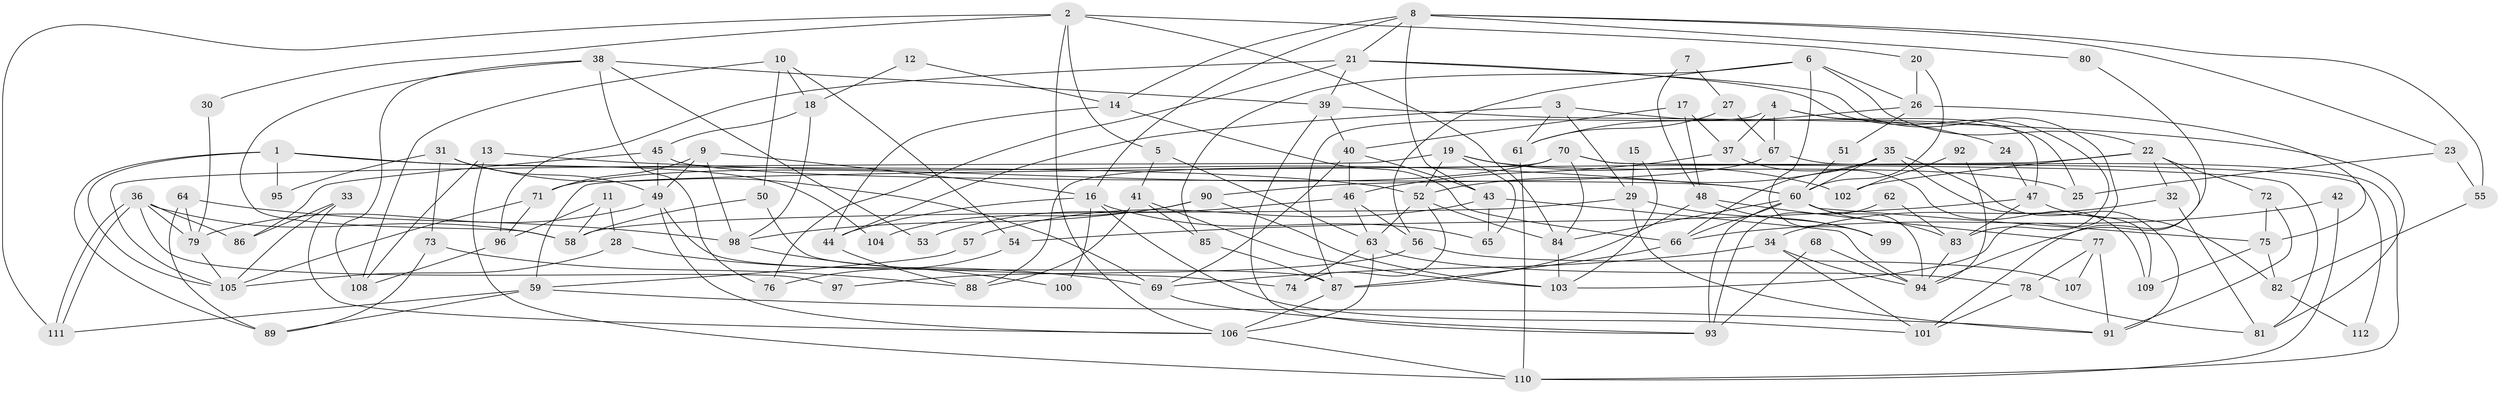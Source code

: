 // Generated by graph-tools (version 1.1) at 2025/50/03/09/25 03:50:04]
// undirected, 112 vertices, 224 edges
graph export_dot {
graph [start="1"]
  node [color=gray90,style=filled];
  1;
  2;
  3;
  4;
  5;
  6;
  7;
  8;
  9;
  10;
  11;
  12;
  13;
  14;
  15;
  16;
  17;
  18;
  19;
  20;
  21;
  22;
  23;
  24;
  25;
  26;
  27;
  28;
  29;
  30;
  31;
  32;
  33;
  34;
  35;
  36;
  37;
  38;
  39;
  40;
  41;
  42;
  43;
  44;
  45;
  46;
  47;
  48;
  49;
  50;
  51;
  52;
  53;
  54;
  55;
  56;
  57;
  58;
  59;
  60;
  61;
  62;
  63;
  64;
  65;
  66;
  67;
  68;
  69;
  70;
  71;
  72;
  73;
  74;
  75;
  76;
  77;
  78;
  79;
  80;
  81;
  82;
  83;
  84;
  85;
  86;
  87;
  88;
  89;
  90;
  91;
  92;
  93;
  94;
  95;
  96;
  97;
  98;
  99;
  100;
  101;
  102;
  103;
  104;
  105;
  106;
  107;
  108;
  109;
  110;
  111;
  112;
  1 -- 52;
  1 -- 105;
  1 -- 89;
  1 -- 95;
  1 -- 104;
  2 -- 106;
  2 -- 84;
  2 -- 5;
  2 -- 20;
  2 -- 30;
  2 -- 111;
  3 -- 29;
  3 -- 44;
  3 -- 24;
  3 -- 61;
  4 -- 87;
  4 -- 25;
  4 -- 37;
  4 -- 47;
  4 -- 67;
  5 -- 63;
  5 -- 41;
  6 -- 85;
  6 -- 22;
  6 -- 26;
  6 -- 56;
  6 -- 99;
  7 -- 27;
  7 -- 48;
  8 -- 16;
  8 -- 43;
  8 -- 14;
  8 -- 21;
  8 -- 23;
  8 -- 55;
  8 -- 80;
  9 -- 71;
  9 -- 49;
  9 -- 16;
  9 -- 98;
  10 -- 18;
  10 -- 108;
  10 -- 50;
  10 -- 54;
  11 -- 58;
  11 -- 28;
  11 -- 96;
  12 -- 18;
  12 -- 14;
  13 -- 108;
  13 -- 60;
  13 -- 110;
  14 -- 44;
  14 -- 66;
  15 -- 29;
  15 -- 103;
  16 -- 101;
  16 -- 44;
  16 -- 65;
  16 -- 100;
  17 -- 40;
  17 -- 37;
  17 -- 48;
  18 -- 45;
  18 -- 98;
  19 -- 65;
  19 -- 52;
  19 -- 25;
  19 -- 102;
  19 -- 105;
  20 -- 26;
  20 -- 60;
  21 -- 83;
  21 -- 39;
  21 -- 76;
  21 -- 96;
  21 -- 103;
  22 -- 72;
  22 -- 101;
  22 -- 32;
  22 -- 59;
  22 -- 102;
  23 -- 55;
  23 -- 25;
  24 -- 47;
  26 -- 61;
  26 -- 51;
  26 -- 75;
  27 -- 67;
  27 -- 61;
  28 -- 105;
  28 -- 69;
  29 -- 99;
  29 -- 91;
  29 -- 58;
  30 -- 79;
  31 -- 69;
  31 -- 49;
  31 -- 73;
  31 -- 95;
  32 -- 81;
  32 -- 34;
  33 -- 105;
  33 -- 86;
  33 -- 106;
  34 -- 94;
  34 -- 69;
  34 -- 101;
  35 -- 60;
  35 -- 52;
  35 -- 66;
  35 -- 91;
  35 -- 109;
  36 -- 58;
  36 -- 111;
  36 -- 111;
  36 -- 79;
  36 -- 86;
  36 -- 97;
  37 -- 109;
  37 -- 46;
  38 -- 39;
  38 -- 58;
  38 -- 53;
  38 -- 76;
  38 -- 108;
  39 -- 93;
  39 -- 40;
  39 -- 81;
  40 -- 46;
  40 -- 43;
  40 -- 69;
  41 -- 88;
  41 -- 85;
  41 -- 103;
  42 -- 66;
  42 -- 110;
  43 -- 94;
  43 -- 57;
  43 -- 65;
  44 -- 88;
  45 -- 49;
  45 -- 60;
  45 -- 86;
  46 -- 63;
  46 -- 53;
  46 -- 56;
  47 -- 54;
  47 -- 82;
  47 -- 83;
  48 -- 87;
  48 -- 77;
  48 -- 99;
  49 -- 87;
  49 -- 79;
  49 -- 106;
  50 -- 74;
  50 -- 58;
  51 -- 60;
  52 -- 84;
  52 -- 63;
  52 -- 74;
  54 -- 76;
  55 -- 82;
  56 -- 97;
  56 -- 107;
  57 -- 59;
  59 -- 111;
  59 -- 89;
  59 -- 91;
  60 -- 66;
  60 -- 75;
  60 -- 83;
  60 -- 84;
  60 -- 93;
  60 -- 94;
  61 -- 110;
  62 -- 83;
  62 -- 93;
  63 -- 106;
  63 -- 78;
  63 -- 74;
  64 -- 89;
  64 -- 98;
  64 -- 79;
  66 -- 87;
  67 -- 110;
  67 -- 90;
  68 -- 93;
  68 -- 94;
  69 -- 93;
  70 -- 71;
  70 -- 84;
  70 -- 81;
  70 -- 88;
  70 -- 112;
  71 -- 105;
  71 -- 96;
  72 -- 75;
  72 -- 91;
  73 -- 89;
  73 -- 88;
  75 -- 82;
  75 -- 109;
  77 -- 91;
  77 -- 78;
  77 -- 107;
  78 -- 81;
  78 -- 101;
  79 -- 105;
  80 -- 94;
  82 -- 112;
  83 -- 94;
  84 -- 103;
  85 -- 87;
  87 -- 106;
  90 -- 103;
  90 -- 98;
  90 -- 104;
  92 -- 102;
  92 -- 94;
  96 -- 108;
  98 -- 100;
  106 -- 110;
}
